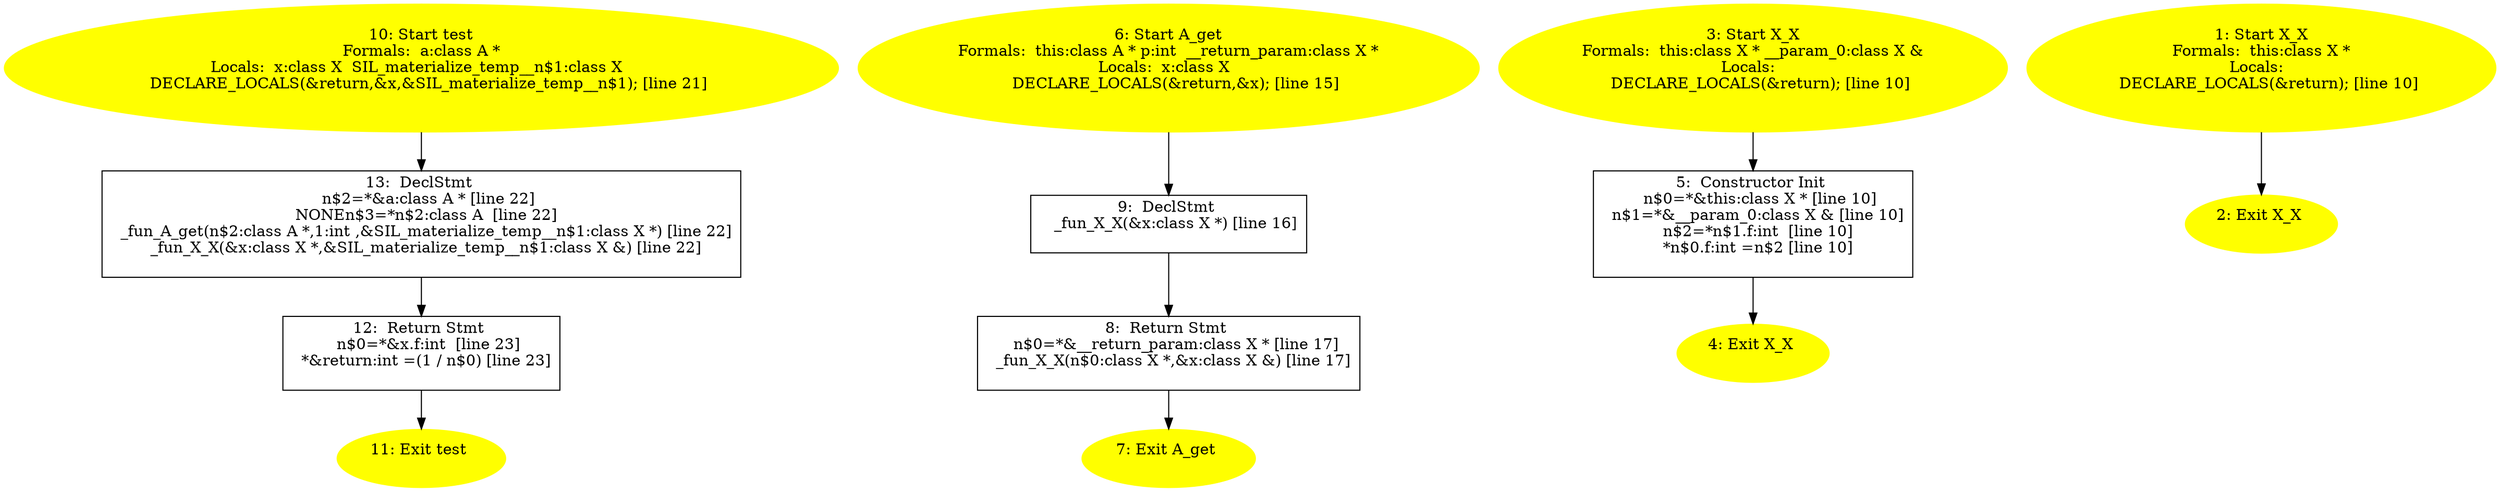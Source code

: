 /* @generated */
digraph iCFG {
13 [label="13:  DeclStmt \n   n$2=*&a:class A * [line 22]\n  NONEn$3=*n$2:class A  [line 22]\n  _fun_A_get(n$2:class A *,1:int ,&SIL_materialize_temp__n$1:class X *) [line 22]\n  _fun_X_X(&x:class X *,&SIL_materialize_temp__n$1:class X &) [line 22]\n " shape="box"]
	

	 13 -> 12 ;
12 [label="12:  Return Stmt \n   n$0=*&x.f:int  [line 23]\n  *&return:int =(1 / n$0) [line 23]\n " shape="box"]
	

	 12 -> 11 ;
11 [label="11: Exit test \n  " color=yellow style=filled]
	

10 [label="10: Start test\nFormals:  a:class A *\nLocals:  x:class X  SIL_materialize_temp__n$1:class X  \n   DECLARE_LOCALS(&return,&x,&SIL_materialize_temp__n$1); [line 21]\n " color=yellow style=filled]
	

	 10 -> 13 ;
9 [label="9:  DeclStmt \n   _fun_X_X(&x:class X *) [line 16]\n " shape="box"]
	

	 9 -> 8 ;
8 [label="8:  Return Stmt \n   n$0=*&__return_param:class X * [line 17]\n  _fun_X_X(n$0:class X *,&x:class X &) [line 17]\n " shape="box"]
	

	 8 -> 7 ;
7 [label="7: Exit A_get \n  " color=yellow style=filled]
	

6 [label="6: Start A_get\nFormals:  this:class A * p:int  __return_param:class X *\nLocals:  x:class X  \n   DECLARE_LOCALS(&return,&x); [line 15]\n " color=yellow style=filled]
	

	 6 -> 9 ;
5 [label="5:  Constructor Init \n   n$0=*&this:class X * [line 10]\n  n$1=*&__param_0:class X & [line 10]\n  n$2=*n$1.f:int  [line 10]\n  *n$0.f:int =n$2 [line 10]\n " shape="box"]
	

	 5 -> 4 ;
4 [label="4: Exit X_X \n  " color=yellow style=filled]
	

3 [label="3: Start X_X\nFormals:  this:class X * __param_0:class X &\nLocals:  \n   DECLARE_LOCALS(&return); [line 10]\n " color=yellow style=filled]
	

	 3 -> 5 ;
2 [label="2: Exit X_X \n  " color=yellow style=filled]
	

1 [label="1: Start X_X\nFormals:  this:class X *\nLocals:  \n   DECLARE_LOCALS(&return); [line 10]\n " color=yellow style=filled]
	

	 1 -> 2 ;
}
